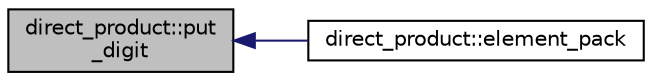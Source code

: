 digraph "direct_product::put_digit"
{
  edge [fontname="Helvetica",fontsize="10",labelfontname="Helvetica",labelfontsize="10"];
  node [fontname="Helvetica",fontsize="10",shape=record];
  rankdir="LR";
  Node1092 [label="direct_product::put\l_digit",height=0.2,width=0.4,color="black", fillcolor="grey75", style="filled", fontcolor="black"];
  Node1092 -> Node1093 [dir="back",color="midnightblue",fontsize="10",style="solid",fontname="Helvetica"];
  Node1093 [label="direct_product::element_pack",height=0.2,width=0.4,color="black", fillcolor="white", style="filled",URL="$dc/daf/classdirect__product.html#ae3b703635886baa012262a1eb1810d85"];
}
